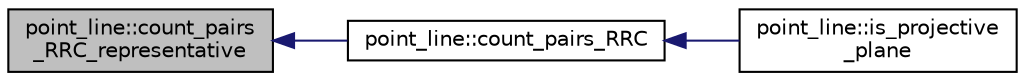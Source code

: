 digraph "point_line::count_pairs_RRC_representative"
{
  edge [fontname="Helvetica",fontsize="10",labelfontname="Helvetica",labelfontsize="10"];
  node [fontname="Helvetica",fontsize="10",shape=record];
  rankdir="LR";
  Node31 [label="point_line::count_pairs\l_RRC_representative",height=0.2,width=0.4,color="black", fillcolor="grey75", style="filled", fontcolor="black"];
  Node31 -> Node32 [dir="back",color="midnightblue",fontsize="10",style="solid",fontname="Helvetica"];
  Node32 [label="point_line::count_pairs_RRC",height=0.2,width=0.4,color="black", fillcolor="white", style="filled",URL="$dd/def/classpoint__line.html#a9ca1a17c458a29704d5d4efbb9b9a948"];
  Node32 -> Node33 [dir="back",color="midnightblue",fontsize="10",style="solid",fontname="Helvetica"];
  Node33 [label="point_line::is_projective\l_plane",height=0.2,width=0.4,color="black", fillcolor="white", style="filled",URL="$dd/def/classpoint__line.html#a9119e95354478c77512dd1b02e2e7d7e"];
}
